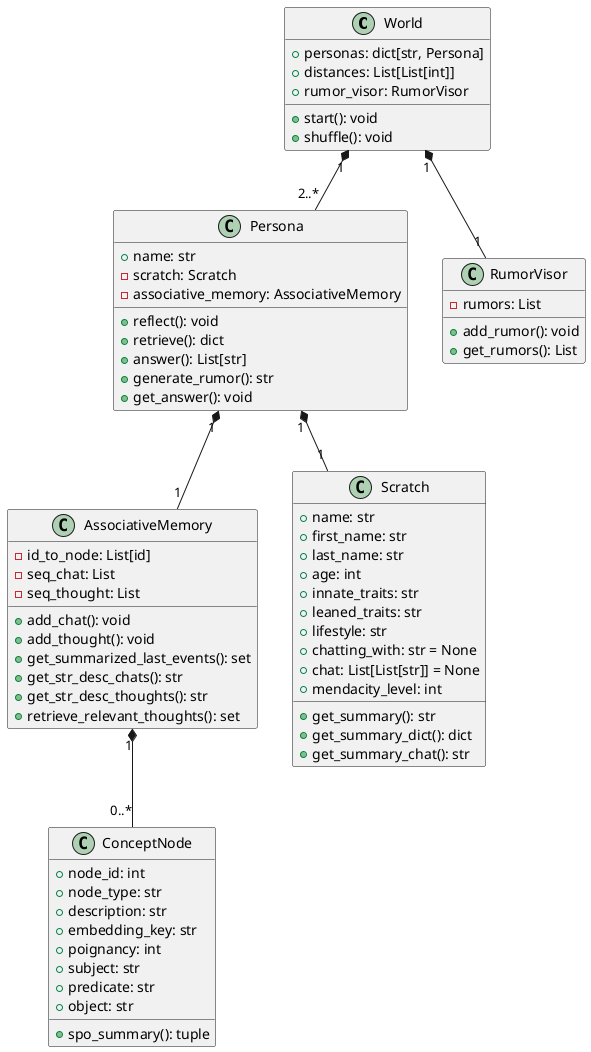 @startuml

class World {
    + personas: dict[str, Persona]
    + distances: List[List[int]]
    + rumor_visor: RumorVisor
    + start(): void
    + shuffle(): void
}

class Persona {
    + name: str
    - scratch: Scratch
    - associative_memory: AssociativeMemory
    + reflect(): void
    + retrieve(): dict
    + answer(): List[str]
    + generate_rumor(): str
    + get_answer(): void
}

class RumorVisor {
    - rumors: List
    + add_rumor(): void
    + get_rumors(): List
}

class AssociativeMemory {
    - id_to_node: List[id]
    - seq_chat: List
    - seq_thought: List
    + add_chat(): void
    + add_thought(): void
    + get_summarized_last_events(): set
    + get_str_desc_chats(): str
    + get_str_desc_thoughts(): str
    + retrieve_relevant_thoughts(): set
}

class Scratch {
    + name: str
    + first_name: str
    + last_name: str
    + age: int
    + innate_traits: str
    + leaned_traits: str
    + lifestyle: str
    + chatting_with: str = None
    + chat: List[List[str]] = None
    + mendacity_level: int
    + get_summary(): str
    + get_summary_dict(): dict
    + get_summary_chat(): str
}

class ConceptNode {
    + node_id: int
    + node_type: str
    + description: str
    + embedding_key: str
    + poignancy: int
    + subject: str
    + predicate: str
    + object: str
    + spo_summary(): tuple
}

World "1" *-- "2..*" Persona
Persona "1" *-- "1" Scratch
Persona "1" *-- "1" AssociativeMemory
AssociativeMemory "1" *-- "0..*" ConceptNode
World "1" *-- "1" RumorVisor

@enduml 